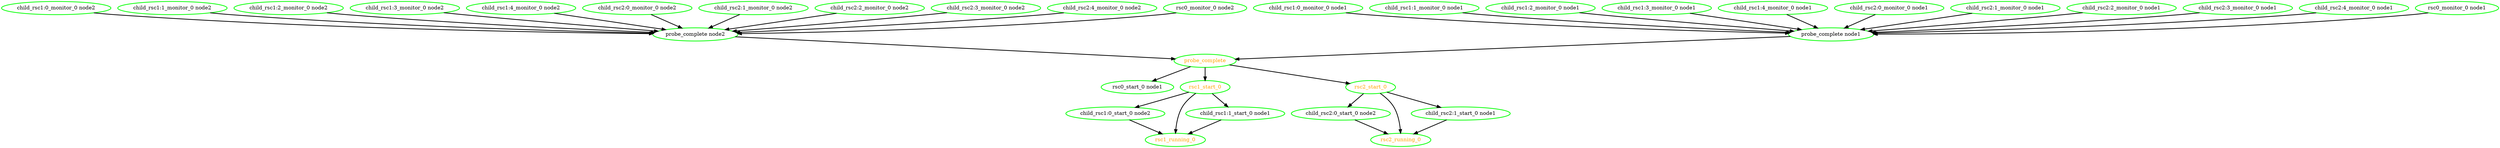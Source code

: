  digraph "g" {
"child_rsc1:0_monitor_0 node1" -> "probe_complete node1" [ style = bold]
"child_rsc1:0_monitor_0 node1" [ style=bold color="green" fontcolor="black" ]
"child_rsc1:0_monitor_0 node2" -> "probe_complete node2" [ style = bold]
"child_rsc1:0_monitor_0 node2" [ style=bold color="green" fontcolor="black" ]
"child_rsc1:0_start_0 node2" -> "rsc1_running_0" [ style = bold]
"child_rsc1:0_start_0 node2" [ style=bold color="green" fontcolor="black" ]
"child_rsc1:1_monitor_0 node1" -> "probe_complete node1" [ style = bold]
"child_rsc1:1_monitor_0 node1" [ style=bold color="green" fontcolor="black" ]
"child_rsc1:1_monitor_0 node2" -> "probe_complete node2" [ style = bold]
"child_rsc1:1_monitor_0 node2" [ style=bold color="green" fontcolor="black" ]
"child_rsc1:1_start_0 node1" -> "rsc1_running_0" [ style = bold]
"child_rsc1:1_start_0 node1" [ style=bold color="green" fontcolor="black" ]
"child_rsc1:2_monitor_0 node1" -> "probe_complete node1" [ style = bold]
"child_rsc1:2_monitor_0 node1" [ style=bold color="green" fontcolor="black" ]
"child_rsc1:2_monitor_0 node2" -> "probe_complete node2" [ style = bold]
"child_rsc1:2_monitor_0 node2" [ style=bold color="green" fontcolor="black" ]
"child_rsc1:3_monitor_0 node1" -> "probe_complete node1" [ style = bold]
"child_rsc1:3_monitor_0 node1" [ style=bold color="green" fontcolor="black" ]
"child_rsc1:3_monitor_0 node2" -> "probe_complete node2" [ style = bold]
"child_rsc1:3_monitor_0 node2" [ style=bold color="green" fontcolor="black" ]
"child_rsc1:4_monitor_0 node1" -> "probe_complete node1" [ style = bold]
"child_rsc1:4_monitor_0 node1" [ style=bold color="green" fontcolor="black" ]
"child_rsc1:4_monitor_0 node2" -> "probe_complete node2" [ style = bold]
"child_rsc1:4_monitor_0 node2" [ style=bold color="green" fontcolor="black" ]
"child_rsc2:0_monitor_0 node1" -> "probe_complete node1" [ style = bold]
"child_rsc2:0_monitor_0 node1" [ style=bold color="green" fontcolor="black" ]
"child_rsc2:0_monitor_0 node2" -> "probe_complete node2" [ style = bold]
"child_rsc2:0_monitor_0 node2" [ style=bold color="green" fontcolor="black" ]
"child_rsc2:0_start_0 node2" -> "rsc2_running_0" [ style = bold]
"child_rsc2:0_start_0 node2" [ style=bold color="green" fontcolor="black" ]
"child_rsc2:1_monitor_0 node1" -> "probe_complete node1" [ style = bold]
"child_rsc2:1_monitor_0 node1" [ style=bold color="green" fontcolor="black" ]
"child_rsc2:1_monitor_0 node2" -> "probe_complete node2" [ style = bold]
"child_rsc2:1_monitor_0 node2" [ style=bold color="green" fontcolor="black" ]
"child_rsc2:1_start_0 node1" -> "rsc2_running_0" [ style = bold]
"child_rsc2:1_start_0 node1" [ style=bold color="green" fontcolor="black" ]
"child_rsc2:2_monitor_0 node1" -> "probe_complete node1" [ style = bold]
"child_rsc2:2_monitor_0 node1" [ style=bold color="green" fontcolor="black" ]
"child_rsc2:2_monitor_0 node2" -> "probe_complete node2" [ style = bold]
"child_rsc2:2_monitor_0 node2" [ style=bold color="green" fontcolor="black" ]
"child_rsc2:3_monitor_0 node1" -> "probe_complete node1" [ style = bold]
"child_rsc2:3_monitor_0 node1" [ style=bold color="green" fontcolor="black" ]
"child_rsc2:3_monitor_0 node2" -> "probe_complete node2" [ style = bold]
"child_rsc2:3_monitor_0 node2" [ style=bold color="green" fontcolor="black" ]
"child_rsc2:4_monitor_0 node1" -> "probe_complete node1" [ style = bold]
"child_rsc2:4_monitor_0 node1" [ style=bold color="green" fontcolor="black" ]
"child_rsc2:4_monitor_0 node2" -> "probe_complete node2" [ style = bold]
"child_rsc2:4_monitor_0 node2" [ style=bold color="green" fontcolor="black" ]
"probe_complete node1" -> "probe_complete" [ style = bold]
"probe_complete node1" [ style=bold color="green" fontcolor="black" ]
"probe_complete node2" -> "probe_complete" [ style = bold]
"probe_complete node2" [ style=bold color="green" fontcolor="black" ]
"probe_complete" -> "rsc0_start_0 node1" [ style = bold]
"probe_complete" -> "rsc1_start_0" [ style = bold]
"probe_complete" -> "rsc2_start_0" [ style = bold]
"probe_complete" [ style=bold color="green" fontcolor="orange" ]
"rsc0_monitor_0 node1" -> "probe_complete node1" [ style = bold]
"rsc0_monitor_0 node1" [ style=bold color="green" fontcolor="black" ]
"rsc0_monitor_0 node2" -> "probe_complete node2" [ style = bold]
"rsc0_monitor_0 node2" [ style=bold color="green" fontcolor="black" ]
"rsc0_start_0 node1" [ style=bold color="green" fontcolor="black" ]
"rsc1_running_0" [ style=bold color="green" fontcolor="orange" ]
"rsc1_start_0" -> "child_rsc1:0_start_0 node2" [ style = bold]
"rsc1_start_0" -> "child_rsc1:1_start_0 node1" [ style = bold]
"rsc1_start_0" -> "rsc1_running_0" [ style = bold]
"rsc1_start_0" [ style=bold color="green" fontcolor="orange" ]
"rsc2_running_0" [ style=bold color="green" fontcolor="orange" ]
"rsc2_start_0" -> "child_rsc2:0_start_0 node2" [ style = bold]
"rsc2_start_0" -> "child_rsc2:1_start_0 node1" [ style = bold]
"rsc2_start_0" -> "rsc2_running_0" [ style = bold]
"rsc2_start_0" [ style=bold color="green" fontcolor="orange" ]
}
